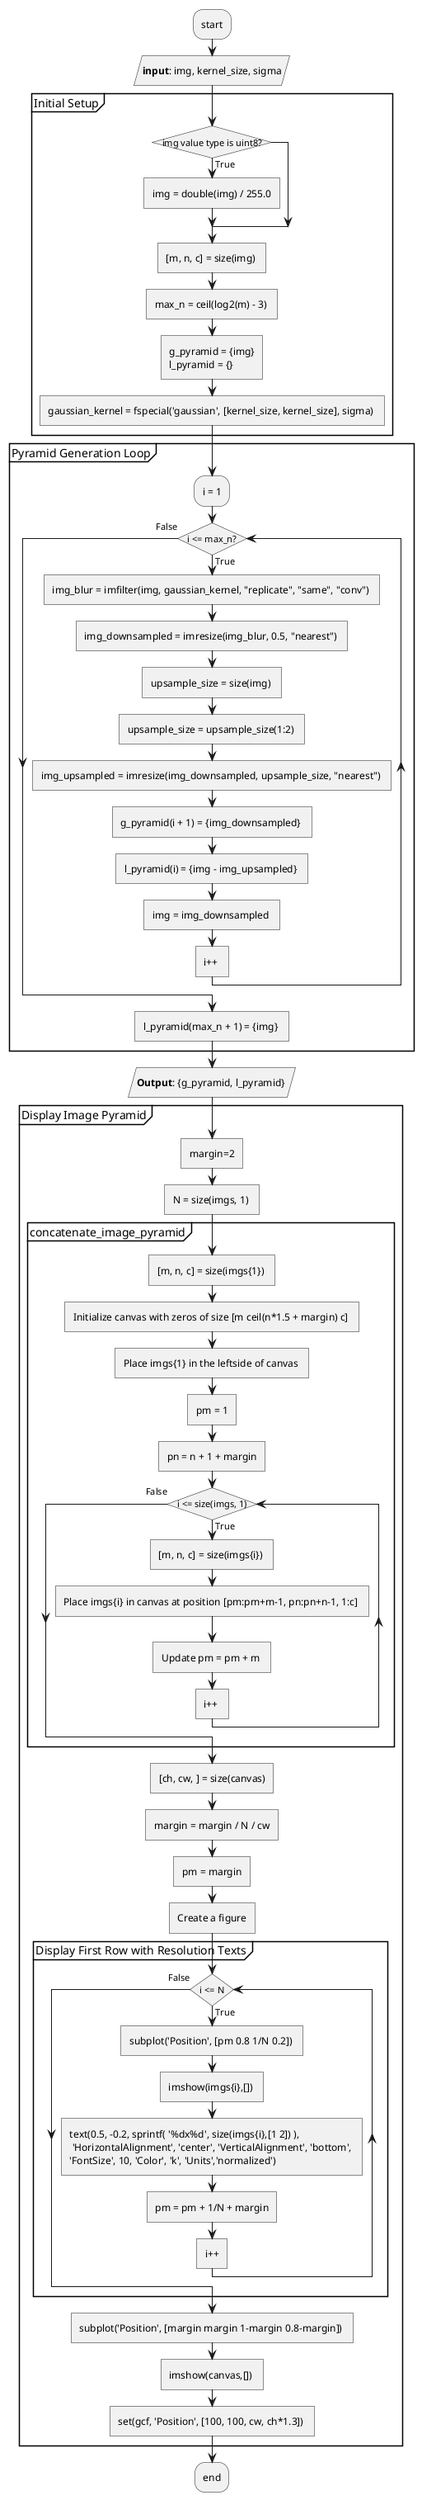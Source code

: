 @startuml GeneratePyramids
skinparam conditionStyle InsideDiamond
skinparam ConditionEndStyle hline

:start;
:**input**: img, kernel_size, sigma/

partition Initial Setup {
    if (img value type is uint8?) then (True)
        :img = double(img) / 255.0]
    endif
    :[m, n, c] = size(img) ]
    :max_n = ceil(log2(m) - 3) ]
    :g_pyramid = {img}\nl_pyramid = {} ]
    :gaussian_kernel = fspecial('gaussian', [kernel_size, kernel_size], sigma) ]
}

partition Pyramid Generation Loop {
    :i = 1;
    while (i <= max_n?) is (True)
        :img_blur = imfilter(img, gaussian_kernel, "replicate", "same", "conv") ]
        :img_downsampled = imresize(img_blur, 0.5, "nearest") ]
        :upsample_size = size(img) ]
        :upsample_size = upsample_size(1:2) ]
        :img_upsampled = imresize(img_downsampled, upsample_size, "nearest") ]
        :g_pyramid(i + 1) = {img_downsampled} ]
        :l_pyramid(i) = {img - img_upsampled} ]
        :img = img_downsampled ]
        :i++ ]
    endwhile (False)
    :l_pyramid(max_n + 1) = {img} ]
}
:**Output**: {g_pyramid, l_pyramid} /


partition Display Image Pyramid {

    :margin=2]
    :N = size(imgs, 1) ]
    partition concatenate_image_pyramid {
        :[m, n, c] = size(imgs{1}) ]
        :Initialize canvas with zeros of size [m ceil(n*1.5 + margin) c] ]
        :Place imgs{1} in the leftside of canvas ]
        
        :pm = 1]
        :pn = n + 1 + margin]
        while (i <= size(imgs, 1)) is (True)
            :[m, n, c] = size(imgs{i}) ]
            :Place imgs{i} in canvas at position [pm:pm+m-1, pn:pn+n-1, 1:c] ]
            :Update pm = pm + m ]
            :i++ ]
        endwhile (False)
    }
    :[ch, cw, ~] = size(canvas)]
    :margin = margin / N / cw]
    :pm = margin]
    :Create a figure]
    partition Display First Row with Resolution Texts{
        while (i <= N) is (True)
            :subplot('Position', [pm 0.8 1/N 0.2]) ]
            :imshow(imgs{i},[]) ]
            :text(0.5, -0.2, sprintf( '%dx%d', size(imgs{i},[1 2]) ), \n 'HorizontalAlignment', 'center', 'VerticalAlignment', 'bottom', \n'FontSize', 10, 'Color', 'k', 'Units','normalized') ]
            :pm = pm + 1/N + margin]
            :i++]
        endwhile (False)
    }
    :subplot('Position', [margin margin 1-margin 0.8-margin]) ]
    :imshow(canvas,[]) ]
    :set(gcf, 'Position', [100, 100, cw, ch*1.3]) ]

}
 :end;
@enduml
